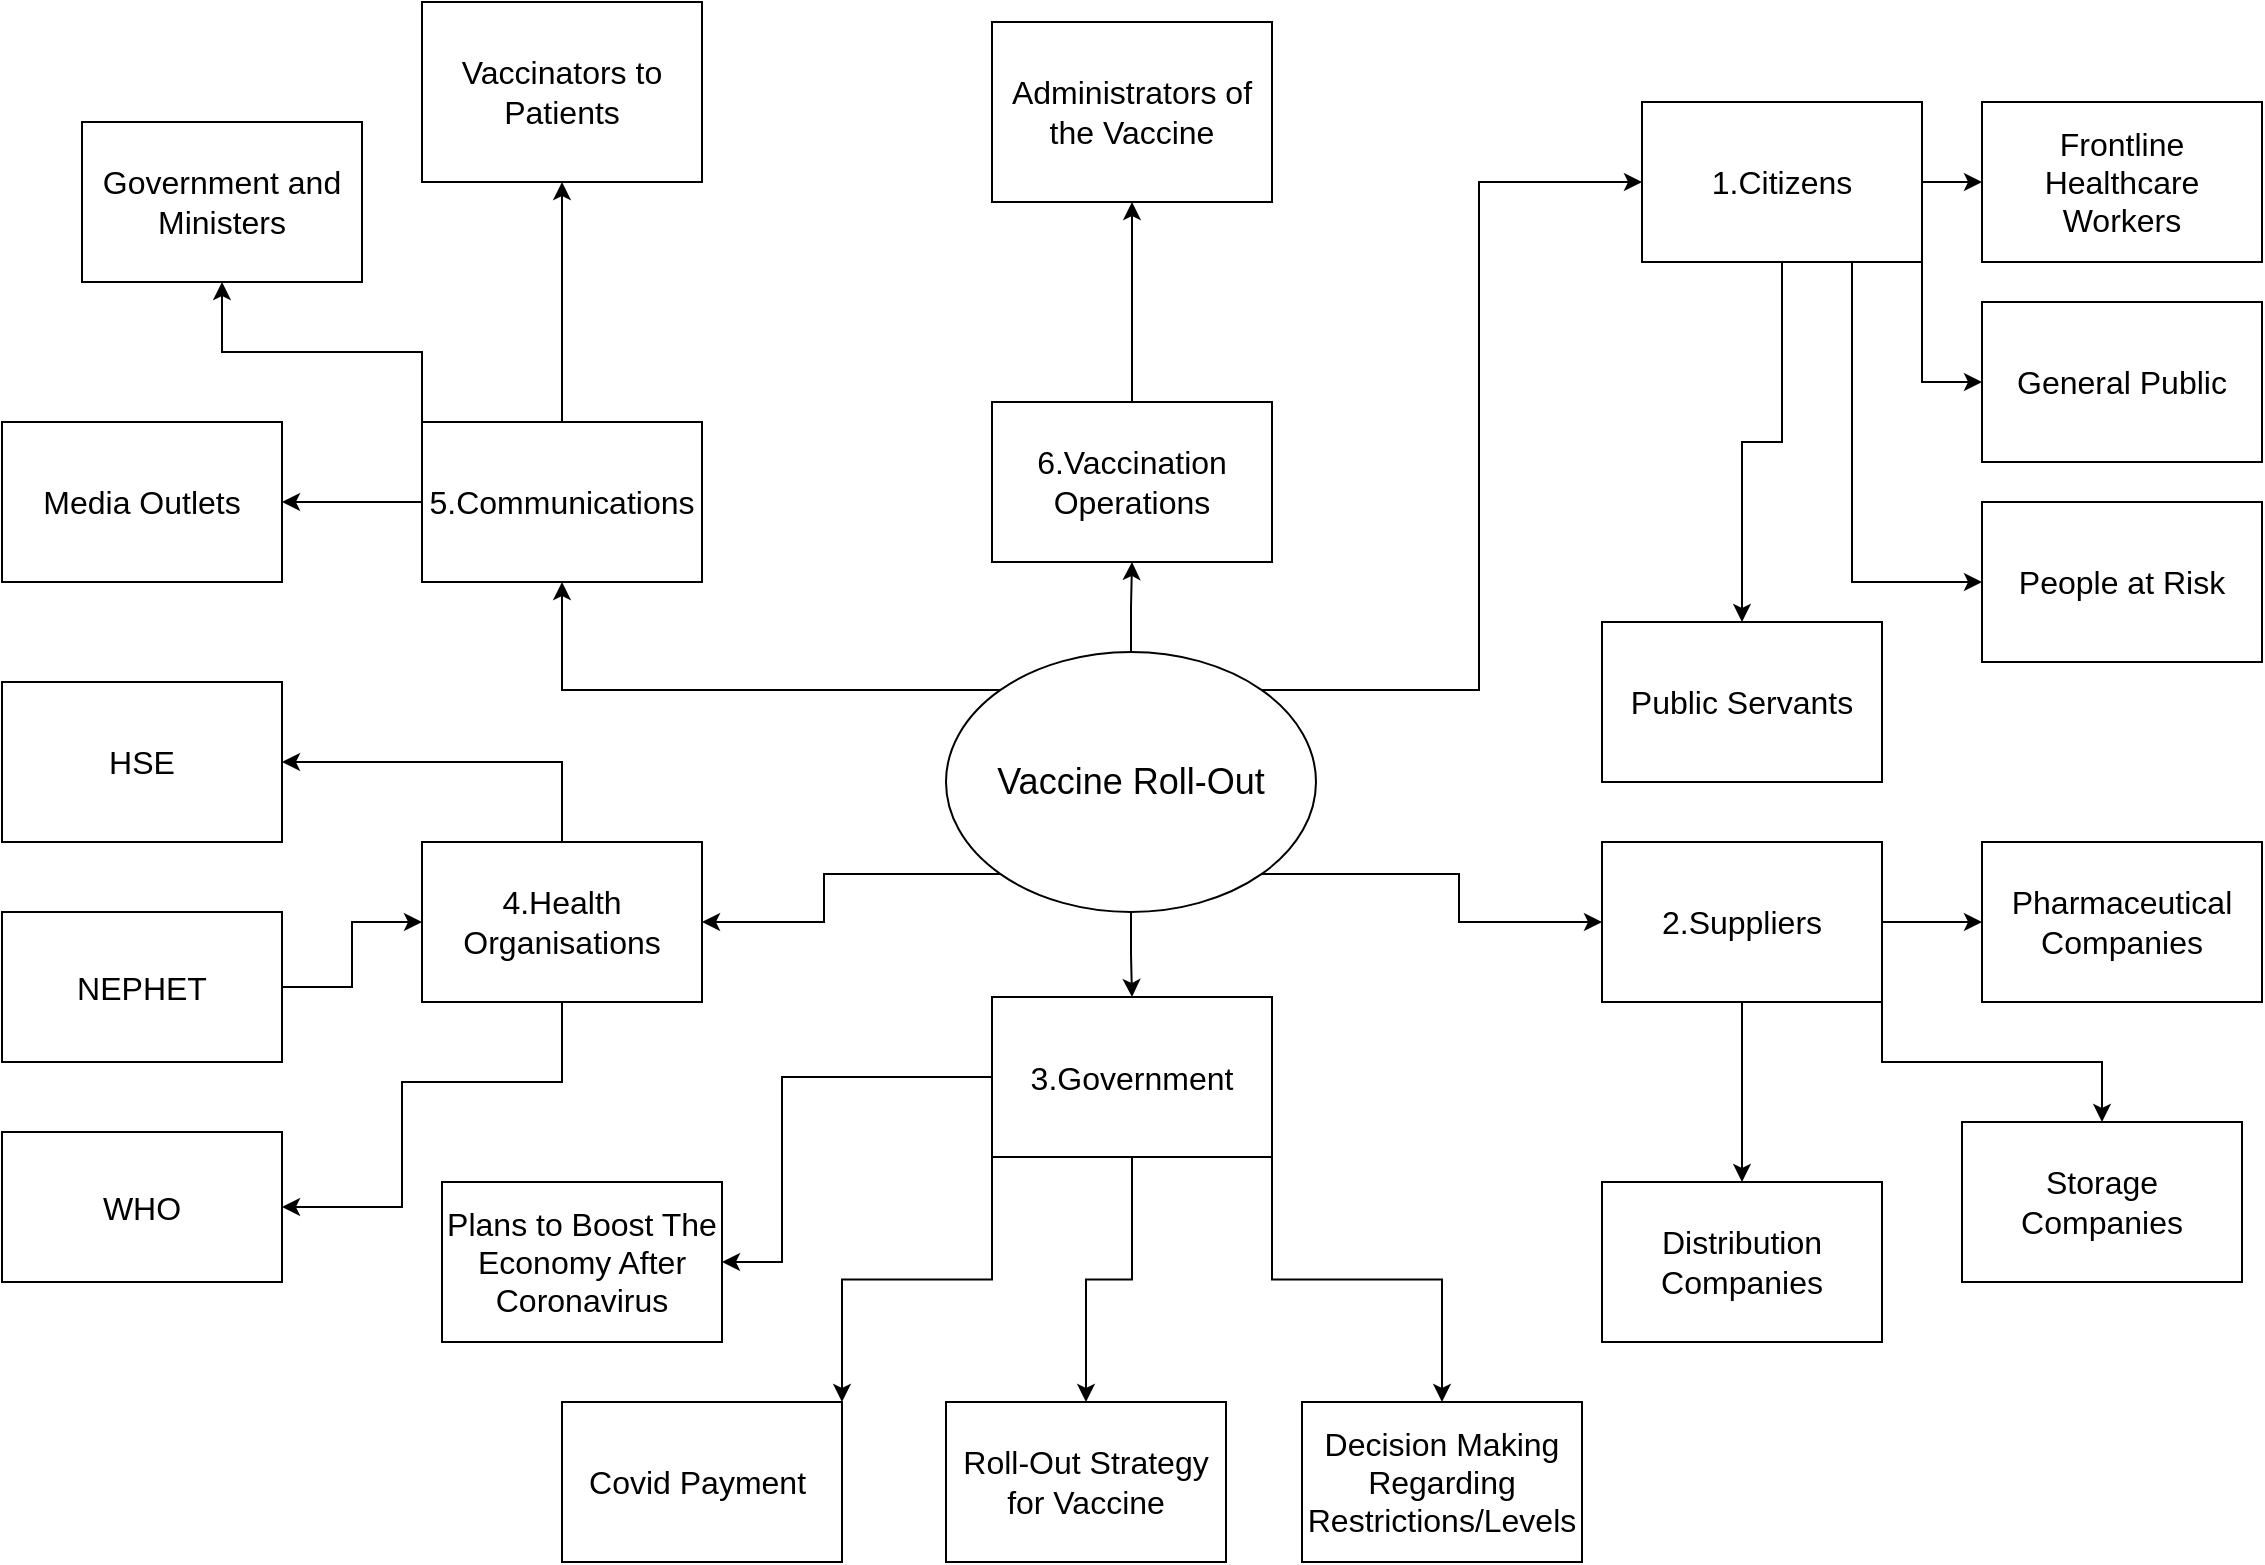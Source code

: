 <mxfile version="14.4.2" type="github">
  <diagram id="gquHhQougr0nqFLeO9Sz" name="Page-1">
    <mxGraphModel dx="2200" dy="807" grid="1" gridSize="10" guides="1" tooltips="1" connect="1" arrows="1" fold="1" page="1" pageScale="1" pageWidth="1169" pageHeight="827" math="0" shadow="0">
      <root>
        <mxCell id="0" />
        <mxCell id="1" parent="0" />
        <mxCell id="2Q1vHZmveYghD5BYPz7u-338" style="edgeStyle=orthogonalEdgeStyle;rounded=0;orthogonalLoop=1;jettySize=auto;html=1;exitX=0.5;exitY=0;exitDx=0;exitDy=0;entryX=0.5;entryY=1;entryDx=0;entryDy=0;fontSize=16;" edge="1" parent="1" source="2Q1vHZmveYghD5BYPz7u-1" target="2Q1vHZmveYghD5BYPz7u-337">
          <mxGeometry relative="1" as="geometry" />
        </mxCell>
        <mxCell id="2Q1vHZmveYghD5BYPz7u-343" style="edgeStyle=orthogonalEdgeStyle;rounded=0;orthogonalLoop=1;jettySize=auto;html=1;exitX=0.5;exitY=1;exitDx=0;exitDy=0;entryX=0.5;entryY=0;entryDx=0;entryDy=0;fontSize=16;" edge="1" parent="1" source="2Q1vHZmveYghD5BYPz7u-1" target="2Q1vHZmveYghD5BYPz7u-342">
          <mxGeometry relative="1" as="geometry" />
        </mxCell>
        <mxCell id="2Q1vHZmveYghD5BYPz7u-344" style="edgeStyle=orthogonalEdgeStyle;rounded=0;orthogonalLoop=1;jettySize=auto;html=1;exitX=1;exitY=1;exitDx=0;exitDy=0;entryX=0;entryY=0.5;entryDx=0;entryDy=0;fontSize=16;" edge="1" parent="1" source="2Q1vHZmveYghD5BYPz7u-1" target="2Q1vHZmveYghD5BYPz7u-341">
          <mxGeometry relative="1" as="geometry" />
        </mxCell>
        <mxCell id="2Q1vHZmveYghD5BYPz7u-348" style="edgeStyle=orthogonalEdgeStyle;rounded=0;orthogonalLoop=1;jettySize=auto;html=1;exitX=0;exitY=1;exitDx=0;exitDy=0;entryX=1;entryY=0.5;entryDx=0;entryDy=0;fontSize=16;" edge="1" parent="1" source="2Q1vHZmveYghD5BYPz7u-1" target="2Q1vHZmveYghD5BYPz7u-3">
          <mxGeometry relative="1" as="geometry" />
        </mxCell>
        <mxCell id="2Q1vHZmveYghD5BYPz7u-349" style="edgeStyle=orthogonalEdgeStyle;rounded=0;orthogonalLoop=1;jettySize=auto;html=1;exitX=1;exitY=0;exitDx=0;exitDy=0;entryX=0;entryY=0.5;entryDx=0;entryDy=0;fontSize=16;" edge="1" parent="1" source="2Q1vHZmveYghD5BYPz7u-1" target="2Q1vHZmveYghD5BYPz7u-339">
          <mxGeometry relative="1" as="geometry" />
        </mxCell>
        <mxCell id="2Q1vHZmveYghD5BYPz7u-381" style="edgeStyle=orthogonalEdgeStyle;rounded=0;orthogonalLoop=1;jettySize=auto;html=1;exitX=0;exitY=0;exitDx=0;exitDy=0;entryX=0.5;entryY=1;entryDx=0;entryDy=0;fontSize=16;" edge="1" parent="1" source="2Q1vHZmveYghD5BYPz7u-1" target="2Q1vHZmveYghD5BYPz7u-8">
          <mxGeometry relative="1" as="geometry" />
        </mxCell>
        <mxCell id="2Q1vHZmveYghD5BYPz7u-1" value="Vaccine Roll-Out" style="ellipse;whiteSpace=wrap;html=1;fontSize=18;" vertex="1" parent="1">
          <mxGeometry x="492" y="335" width="185" height="130" as="geometry" />
        </mxCell>
        <mxCell id="2Q1vHZmveYghD5BYPz7u-380" style="edgeStyle=orthogonalEdgeStyle;rounded=0;orthogonalLoop=1;jettySize=auto;html=1;exitX=0.5;exitY=0;exitDx=0;exitDy=0;entryX=1;entryY=0.5;entryDx=0;entryDy=0;fontSize=16;" edge="1" parent="1" source="2Q1vHZmveYghD5BYPz7u-3" target="2Q1vHZmveYghD5BYPz7u-6">
          <mxGeometry relative="1" as="geometry" />
        </mxCell>
        <mxCell id="2Q1vHZmveYghD5BYPz7u-391" style="edgeStyle=orthogonalEdgeStyle;rounded=0;orthogonalLoop=1;jettySize=auto;html=1;exitX=0.5;exitY=1;exitDx=0;exitDy=0;entryX=1;entryY=0.5;entryDx=0;entryDy=0;fontSize=16;" edge="1" parent="1" source="2Q1vHZmveYghD5BYPz7u-3" target="2Q1vHZmveYghD5BYPz7u-390">
          <mxGeometry relative="1" as="geometry">
            <Array as="points">
              <mxPoint x="300" y="550" />
              <mxPoint x="220" y="550" />
              <mxPoint x="220" y="613" />
            </Array>
          </mxGeometry>
        </mxCell>
        <mxCell id="2Q1vHZmveYghD5BYPz7u-3" value="4.Health Organisations" style="rounded=0;whiteSpace=wrap;html=1;fontSize=16;" vertex="1" parent="1">
          <mxGeometry x="230" y="430" width="140" height="80" as="geometry" />
        </mxCell>
        <mxCell id="2Q1vHZmveYghD5BYPz7u-379" style="edgeStyle=orthogonalEdgeStyle;rounded=0;orthogonalLoop=1;jettySize=auto;html=1;exitX=1;exitY=0.5;exitDx=0;exitDy=0;entryX=0;entryY=0.5;entryDx=0;entryDy=0;fontSize=16;" edge="1" parent="1" source="2Q1vHZmveYghD5BYPz7u-5" target="2Q1vHZmveYghD5BYPz7u-3">
          <mxGeometry relative="1" as="geometry" />
        </mxCell>
        <mxCell id="2Q1vHZmveYghD5BYPz7u-5" value="NEPHET" style="rounded=0;whiteSpace=wrap;html=1;direction=east;fontSize=16;" vertex="1" parent="1">
          <mxGeometry x="20" y="465" width="140" height="75" as="geometry" />
        </mxCell>
        <mxCell id="2Q1vHZmveYghD5BYPz7u-6" value="HSE" style="rounded=0;whiteSpace=wrap;html=1;fontSize=16;" vertex="1" parent="1">
          <mxGeometry x="20" y="350" width="140" height="80" as="geometry" />
        </mxCell>
        <mxCell id="2Q1vHZmveYghD5BYPz7u-330" style="edgeStyle=orthogonalEdgeStyle;rounded=0;orthogonalLoop=1;jettySize=auto;html=1;exitX=0;exitY=0.5;exitDx=0;exitDy=0;entryX=1;entryY=0.5;entryDx=0;entryDy=0;fontSize=18;" edge="1" parent="1" source="2Q1vHZmveYghD5BYPz7u-8" target="2Q1vHZmveYghD5BYPz7u-327">
          <mxGeometry relative="1" as="geometry" />
        </mxCell>
        <mxCell id="2Q1vHZmveYghD5BYPz7u-331" style="edgeStyle=orthogonalEdgeStyle;rounded=0;orthogonalLoop=1;jettySize=auto;html=1;exitX=0;exitY=0;exitDx=0;exitDy=0;entryX=0.5;entryY=1;entryDx=0;entryDy=0;fontSize=18;" edge="1" parent="1" source="2Q1vHZmveYghD5BYPz7u-8" target="2Q1vHZmveYghD5BYPz7u-328">
          <mxGeometry relative="1" as="geometry" />
        </mxCell>
        <mxCell id="2Q1vHZmveYghD5BYPz7u-388" style="edgeStyle=orthogonalEdgeStyle;rounded=0;orthogonalLoop=1;jettySize=auto;html=1;exitX=0.5;exitY=0;exitDx=0;exitDy=0;entryX=0.5;entryY=1;entryDx=0;entryDy=0;fontSize=16;" edge="1" parent="1" source="2Q1vHZmveYghD5BYPz7u-8" target="2Q1vHZmveYghD5BYPz7u-387">
          <mxGeometry relative="1" as="geometry" />
        </mxCell>
        <mxCell id="2Q1vHZmveYghD5BYPz7u-8" value="5.Communications" style="rounded=0;whiteSpace=wrap;html=1;fontSize=16;" vertex="1" parent="1">
          <mxGeometry x="230" y="220" width="140" height="80" as="geometry" />
        </mxCell>
        <mxCell id="2Q1vHZmveYghD5BYPz7u-327" value="Media Outlets" style="rounded=0;whiteSpace=wrap;html=1;fontSize=16;" vertex="1" parent="1">
          <mxGeometry x="20" y="220" width="140" height="80" as="geometry" />
        </mxCell>
        <mxCell id="2Q1vHZmveYghD5BYPz7u-328" value="Government and Ministers" style="rounded=0;whiteSpace=wrap;html=1;fontSize=16;" vertex="1" parent="1">
          <mxGeometry x="60" y="70" width="140" height="80" as="geometry" />
        </mxCell>
        <mxCell id="2Q1vHZmveYghD5BYPz7u-329" value="Administrators of the Vaccine" style="rounded=0;whiteSpace=wrap;html=1;fontSize=16;" vertex="1" parent="1">
          <mxGeometry x="515" y="20" width="140" height="90" as="geometry" />
        </mxCell>
        <mxCell id="2Q1vHZmveYghD5BYPz7u-389" style="edgeStyle=orthogonalEdgeStyle;rounded=0;orthogonalLoop=1;jettySize=auto;html=1;exitX=0.5;exitY=0;exitDx=0;exitDy=0;entryX=0.5;entryY=1;entryDx=0;entryDy=0;fontSize=16;" edge="1" parent="1" source="2Q1vHZmveYghD5BYPz7u-337" target="2Q1vHZmveYghD5BYPz7u-329">
          <mxGeometry relative="1" as="geometry" />
        </mxCell>
        <mxCell id="2Q1vHZmveYghD5BYPz7u-337" value="6.Vaccination Operations" style="rounded=0;whiteSpace=wrap;html=1;fontSize=16;" vertex="1" parent="1">
          <mxGeometry x="515" y="210" width="140" height="80" as="geometry" />
        </mxCell>
        <mxCell id="2Q1vHZmveYghD5BYPz7u-352" style="edgeStyle=orthogonalEdgeStyle;rounded=0;orthogonalLoop=1;jettySize=auto;html=1;exitX=1;exitY=0.5;exitDx=0;exitDy=0;entryX=0;entryY=0.5;entryDx=0;entryDy=0;fontSize=16;" edge="1" parent="1" source="2Q1vHZmveYghD5BYPz7u-339" target="2Q1vHZmveYghD5BYPz7u-351">
          <mxGeometry relative="1" as="geometry" />
        </mxCell>
        <mxCell id="2Q1vHZmveYghD5BYPz7u-354" style="edgeStyle=orthogonalEdgeStyle;rounded=0;orthogonalLoop=1;jettySize=auto;html=1;exitX=1;exitY=1;exitDx=0;exitDy=0;entryX=0;entryY=0.5;entryDx=0;entryDy=0;fontSize=16;" edge="1" parent="1" source="2Q1vHZmveYghD5BYPz7u-339" target="2Q1vHZmveYghD5BYPz7u-353">
          <mxGeometry relative="1" as="geometry" />
        </mxCell>
        <mxCell id="2Q1vHZmveYghD5BYPz7u-356" style="edgeStyle=orthogonalEdgeStyle;rounded=0;orthogonalLoop=1;jettySize=auto;html=1;exitX=0.75;exitY=1;exitDx=0;exitDy=0;entryX=0;entryY=0.5;entryDx=0;entryDy=0;fontSize=16;" edge="1" parent="1" source="2Q1vHZmveYghD5BYPz7u-339" target="2Q1vHZmveYghD5BYPz7u-355">
          <mxGeometry relative="1" as="geometry" />
        </mxCell>
        <mxCell id="2Q1vHZmveYghD5BYPz7u-365" style="edgeStyle=orthogonalEdgeStyle;rounded=0;orthogonalLoop=1;jettySize=auto;html=1;exitX=0.5;exitY=1;exitDx=0;exitDy=0;entryX=0.5;entryY=0;entryDx=0;entryDy=0;fontSize=16;" edge="1" parent="1" source="2Q1vHZmveYghD5BYPz7u-339" target="2Q1vHZmveYghD5BYPz7u-357">
          <mxGeometry relative="1" as="geometry" />
        </mxCell>
        <mxCell id="2Q1vHZmveYghD5BYPz7u-339" value="1.Citizens" style="rounded=0;whiteSpace=wrap;html=1;fontSize=16;" vertex="1" parent="1">
          <mxGeometry x="840" y="60" width="140" height="80" as="geometry" />
        </mxCell>
        <mxCell id="2Q1vHZmveYghD5BYPz7u-362" style="edgeStyle=orthogonalEdgeStyle;rounded=0;orthogonalLoop=1;jettySize=auto;html=1;exitX=1;exitY=0.5;exitDx=0;exitDy=0;entryX=0;entryY=0.5;entryDx=0;entryDy=0;fontSize=16;" edge="1" parent="1" source="2Q1vHZmveYghD5BYPz7u-341" target="2Q1vHZmveYghD5BYPz7u-359">
          <mxGeometry relative="1" as="geometry" />
        </mxCell>
        <mxCell id="2Q1vHZmveYghD5BYPz7u-363" style="edgeStyle=orthogonalEdgeStyle;rounded=0;orthogonalLoop=1;jettySize=auto;html=1;exitX=1;exitY=1;exitDx=0;exitDy=0;entryX=0.5;entryY=0;entryDx=0;entryDy=0;fontSize=16;" edge="1" parent="1" source="2Q1vHZmveYghD5BYPz7u-341" target="2Q1vHZmveYghD5BYPz7u-360">
          <mxGeometry relative="1" as="geometry" />
        </mxCell>
        <mxCell id="2Q1vHZmveYghD5BYPz7u-366" style="edgeStyle=orthogonalEdgeStyle;rounded=0;orthogonalLoop=1;jettySize=auto;html=1;exitX=0.5;exitY=1;exitDx=0;exitDy=0;entryX=0.5;entryY=0;entryDx=0;entryDy=0;fontSize=16;" edge="1" parent="1" source="2Q1vHZmveYghD5BYPz7u-341" target="2Q1vHZmveYghD5BYPz7u-361">
          <mxGeometry relative="1" as="geometry" />
        </mxCell>
        <mxCell id="2Q1vHZmveYghD5BYPz7u-341" value="2.Suppliers" style="rounded=0;whiteSpace=wrap;html=1;fontSize=16;" vertex="1" parent="1">
          <mxGeometry x="820" y="430" width="140" height="80" as="geometry" />
        </mxCell>
        <mxCell id="2Q1vHZmveYghD5BYPz7u-371" style="edgeStyle=orthogonalEdgeStyle;rounded=0;orthogonalLoop=1;jettySize=auto;html=1;exitX=1;exitY=1;exitDx=0;exitDy=0;entryX=0.5;entryY=0;entryDx=0;entryDy=0;fontSize=16;" edge="1" parent="1" source="2Q1vHZmveYghD5BYPz7u-342" target="2Q1vHZmveYghD5BYPz7u-368">
          <mxGeometry relative="1" as="geometry" />
        </mxCell>
        <mxCell id="2Q1vHZmveYghD5BYPz7u-374" style="edgeStyle=orthogonalEdgeStyle;rounded=0;orthogonalLoop=1;jettySize=auto;html=1;exitX=0;exitY=1;exitDx=0;exitDy=0;entryX=1;entryY=0;entryDx=0;entryDy=0;fontSize=16;" edge="1" parent="1" source="2Q1vHZmveYghD5BYPz7u-342" target="2Q1vHZmveYghD5BYPz7u-370">
          <mxGeometry relative="1" as="geometry" />
        </mxCell>
        <mxCell id="2Q1vHZmveYghD5BYPz7u-375" style="edgeStyle=orthogonalEdgeStyle;rounded=0;orthogonalLoop=1;jettySize=auto;html=1;exitX=0.5;exitY=1;exitDx=0;exitDy=0;entryX=0.5;entryY=0;entryDx=0;entryDy=0;fontSize=16;" edge="1" parent="1" source="2Q1vHZmveYghD5BYPz7u-342" target="2Q1vHZmveYghD5BYPz7u-369">
          <mxGeometry relative="1" as="geometry" />
        </mxCell>
        <mxCell id="2Q1vHZmveYghD5BYPz7u-378" style="edgeStyle=orthogonalEdgeStyle;rounded=0;orthogonalLoop=1;jettySize=auto;html=1;exitX=0;exitY=0.5;exitDx=0;exitDy=0;entryX=1;entryY=0.5;entryDx=0;entryDy=0;fontSize=16;" edge="1" parent="1" source="2Q1vHZmveYghD5BYPz7u-342" target="2Q1vHZmveYghD5BYPz7u-377">
          <mxGeometry relative="1" as="geometry">
            <Array as="points">
              <mxPoint x="410" y="548" />
              <mxPoint x="410" y="640" />
            </Array>
          </mxGeometry>
        </mxCell>
        <mxCell id="2Q1vHZmveYghD5BYPz7u-342" value="3.Government" style="rounded=0;whiteSpace=wrap;html=1;fontSize=16;" vertex="1" parent="1">
          <mxGeometry x="515" y="507.5" width="140" height="80" as="geometry" />
        </mxCell>
        <mxCell id="2Q1vHZmveYghD5BYPz7u-351" value="Frontline Healthcare Workers" style="rounded=0;whiteSpace=wrap;html=1;fontSize=16;" vertex="1" parent="1">
          <mxGeometry x="1010" y="60" width="140" height="80" as="geometry" />
        </mxCell>
        <mxCell id="2Q1vHZmveYghD5BYPz7u-353" value="General Public" style="rounded=0;whiteSpace=wrap;html=1;fontSize=16;" vertex="1" parent="1">
          <mxGeometry x="1010" y="160" width="140" height="80" as="geometry" />
        </mxCell>
        <mxCell id="2Q1vHZmveYghD5BYPz7u-355" value="People at Risk" style="rounded=0;whiteSpace=wrap;html=1;fontSize=16;" vertex="1" parent="1">
          <mxGeometry x="1010" y="260" width="140" height="80" as="geometry" />
        </mxCell>
        <mxCell id="2Q1vHZmveYghD5BYPz7u-357" value="Public Servants" style="rounded=0;whiteSpace=wrap;html=1;fontSize=16;" vertex="1" parent="1">
          <mxGeometry x="820" y="320" width="140" height="80" as="geometry" />
        </mxCell>
        <mxCell id="2Q1vHZmveYghD5BYPz7u-359" value="Pharmaceutical Companies" style="rounded=0;whiteSpace=wrap;html=1;fontSize=16;" vertex="1" parent="1">
          <mxGeometry x="1010" y="430" width="140" height="80" as="geometry" />
        </mxCell>
        <mxCell id="2Q1vHZmveYghD5BYPz7u-360" value="Storage Companies" style="rounded=0;whiteSpace=wrap;html=1;fontSize=16;" vertex="1" parent="1">
          <mxGeometry x="1000" y="570" width="140" height="80" as="geometry" />
        </mxCell>
        <mxCell id="2Q1vHZmveYghD5BYPz7u-361" value="Distribution Companies" style="rounded=0;whiteSpace=wrap;html=1;fontSize=16;" vertex="1" parent="1">
          <mxGeometry x="820" y="600" width="140" height="80" as="geometry" />
        </mxCell>
        <mxCell id="2Q1vHZmveYghD5BYPz7u-368" value="Decision Making Regarding Restrictions/Levels" style="rounded=0;whiteSpace=wrap;html=1;fontSize=16;" vertex="1" parent="1">
          <mxGeometry x="670" y="710" width="140" height="80" as="geometry" />
        </mxCell>
        <mxCell id="2Q1vHZmveYghD5BYPz7u-369" value="Roll-Out Strategy for Vaccine" style="rounded=0;whiteSpace=wrap;html=1;fontSize=16;" vertex="1" parent="1">
          <mxGeometry x="492" y="710" width="140" height="80" as="geometry" />
        </mxCell>
        <mxCell id="2Q1vHZmveYghD5BYPz7u-370" value="Covid Payment&amp;nbsp;" style="rounded=0;whiteSpace=wrap;html=1;fontSize=16;" vertex="1" parent="1">
          <mxGeometry x="300" y="710" width="140" height="80" as="geometry" />
        </mxCell>
        <mxCell id="2Q1vHZmveYghD5BYPz7u-377" value="Plans to Boost The Economy After Coronavirus" style="rounded=0;whiteSpace=wrap;html=1;fontSize=16;" vertex="1" parent="1">
          <mxGeometry x="240" y="600" width="140" height="80" as="geometry" />
        </mxCell>
        <mxCell id="2Q1vHZmveYghD5BYPz7u-387" value="Vaccinators to Patients" style="rounded=0;whiteSpace=wrap;html=1;fontSize=16;" vertex="1" parent="1">
          <mxGeometry x="230" y="10" width="140" height="90" as="geometry" />
        </mxCell>
        <mxCell id="2Q1vHZmveYghD5BYPz7u-390" value="WHO" style="rounded=0;whiteSpace=wrap;html=1;direction=east;fontSize=16;" vertex="1" parent="1">
          <mxGeometry x="20" y="575" width="140" height="75" as="geometry" />
        </mxCell>
      </root>
    </mxGraphModel>
  </diagram>
</mxfile>
